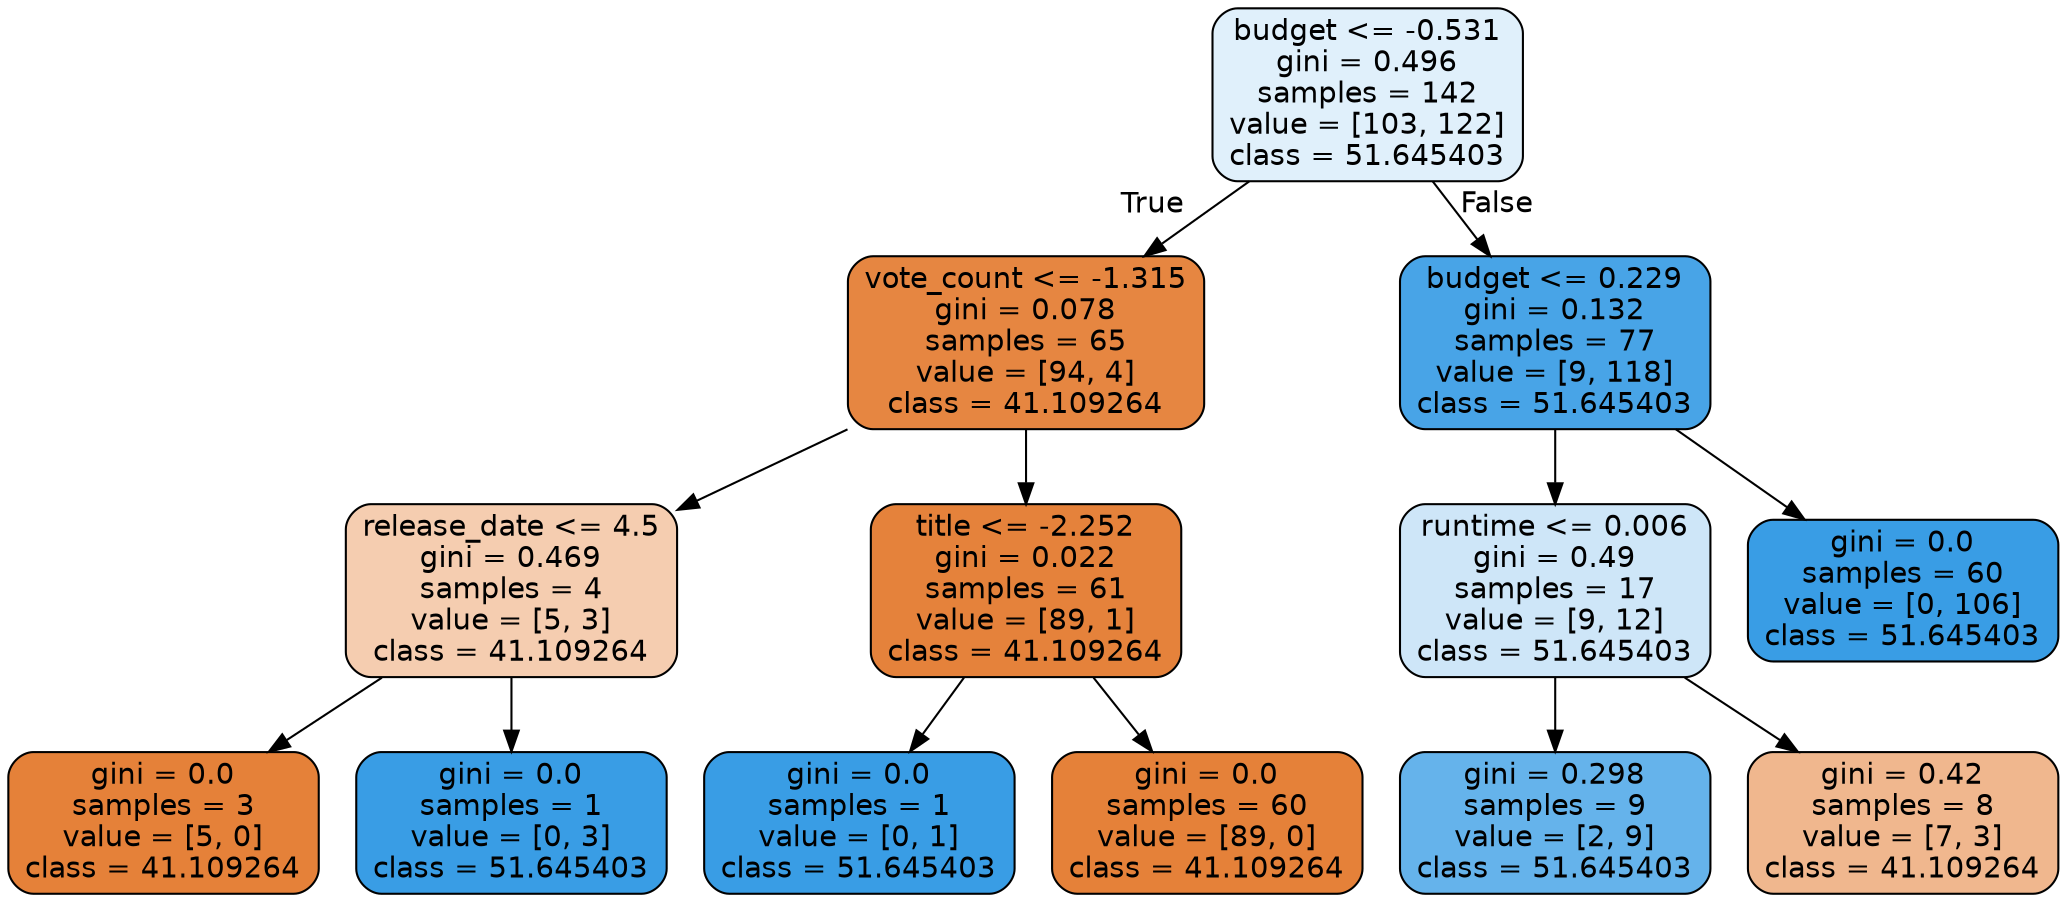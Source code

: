 digraph Tree {
node [shape=box, style="filled, rounded", color="black", fontname=helvetica] ;
edge [fontname=helvetica] ;
0 [label="budget <= -0.531\ngini = 0.496\nsamples = 142\nvalue = [103, 122]\nclass = 51.645403", fillcolor="#e0f0fb"] ;
1 [label="vote_count <= -1.315\ngini = 0.078\nsamples = 65\nvalue = [94, 4]\nclass = 41.109264", fillcolor="#e68641"] ;
0 -> 1 [labeldistance=2.5, labelangle=45, headlabel="True"] ;
2 [label="release_date <= 4.5\ngini = 0.469\nsamples = 4\nvalue = [5, 3]\nclass = 41.109264", fillcolor="#f5cdb0"] ;
1 -> 2 ;
3 [label="gini = 0.0\nsamples = 3\nvalue = [5, 0]\nclass = 41.109264", fillcolor="#e58139"] ;
2 -> 3 ;
4 [label="gini = 0.0\nsamples = 1\nvalue = [0, 3]\nclass = 51.645403", fillcolor="#399de5"] ;
2 -> 4 ;
5 [label="title <= -2.252\ngini = 0.022\nsamples = 61\nvalue = [89, 1]\nclass = 41.109264", fillcolor="#e5823b"] ;
1 -> 5 ;
6 [label="gini = 0.0\nsamples = 1\nvalue = [0, 1]\nclass = 51.645403", fillcolor="#399de5"] ;
5 -> 6 ;
7 [label="gini = 0.0\nsamples = 60\nvalue = [89, 0]\nclass = 41.109264", fillcolor="#e58139"] ;
5 -> 7 ;
8 [label="budget <= 0.229\ngini = 0.132\nsamples = 77\nvalue = [9, 118]\nclass = 51.645403", fillcolor="#48a4e7"] ;
0 -> 8 [labeldistance=2.5, labelangle=-45, headlabel="False"] ;
9 [label="runtime <= 0.006\ngini = 0.49\nsamples = 17\nvalue = [9, 12]\nclass = 51.645403", fillcolor="#cee6f8"] ;
8 -> 9 ;
10 [label="gini = 0.298\nsamples = 9\nvalue = [2, 9]\nclass = 51.645403", fillcolor="#65b3eb"] ;
9 -> 10 ;
11 [label="gini = 0.42\nsamples = 8\nvalue = [7, 3]\nclass = 41.109264", fillcolor="#f0b78e"] ;
9 -> 11 ;
12 [label="gini = 0.0\nsamples = 60\nvalue = [0, 106]\nclass = 51.645403", fillcolor="#399de5"] ;
8 -> 12 ;
}